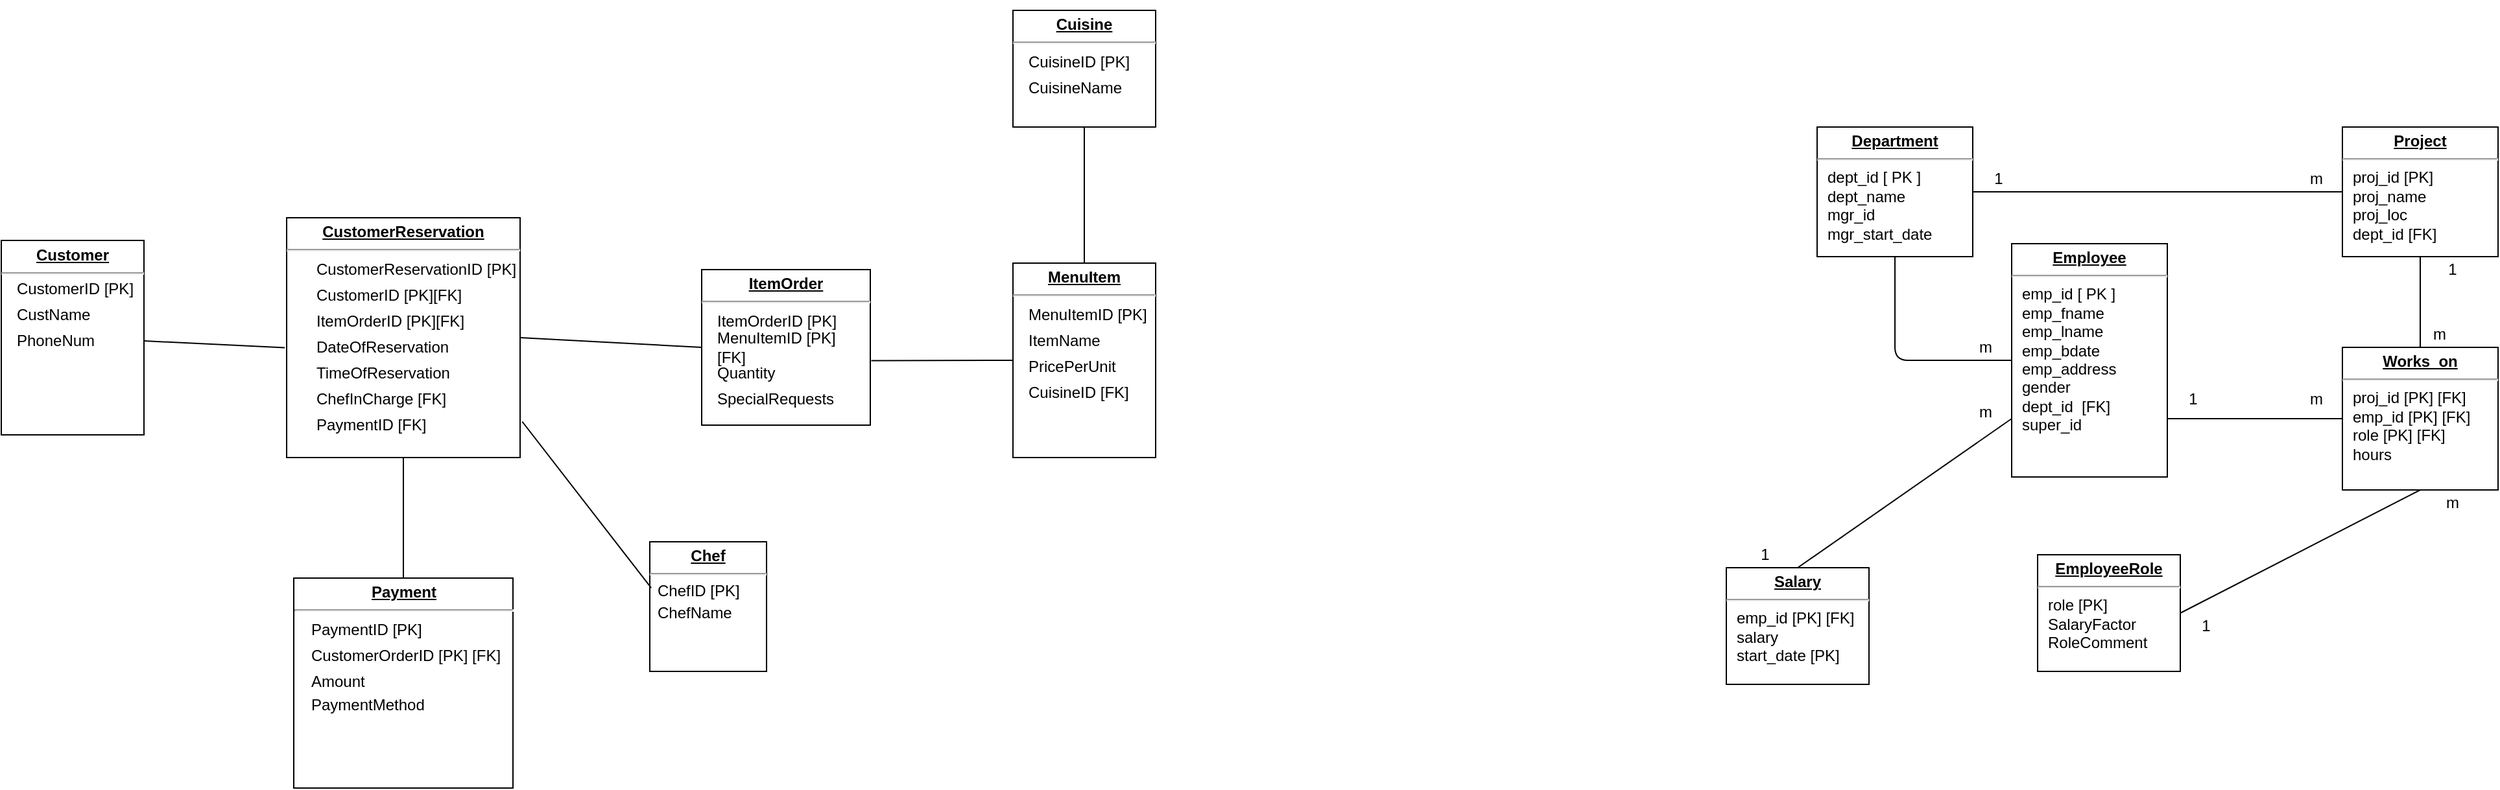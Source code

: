 <mxfile version="13.0.1" type="github">
  <diagram id="_1ddmZ8UJQTNAhh1HOOt" name="Page-1">
    <mxGraphModel dx="2908" dy="1168" grid="1" gridSize="10" guides="1" tooltips="1" connect="1" arrows="1" fold="1" page="1" pageScale="1" pageWidth="850" pageHeight="1100" math="0" shadow="0">
      <root>
        <mxCell id="0" />
        <mxCell id="1" parent="0" />
        <mxCell id="WmImGQyBANgzQe72v31L-1" value="&lt;p style=&quot;margin: 0px ; margin-top: 4px ; text-align: center ; text-decoration: underline&quot;&gt;&lt;b&gt;Employee&lt;/b&gt;&lt;br&gt;&lt;/p&gt;&lt;hr&gt;&lt;p style=&quot;margin: 0px ; margin-left: 8px&quot;&gt;emp_id [ PK ]&lt;br&gt;&lt;/p&gt;&lt;p style=&quot;margin: 0px ; margin-left: 8px&quot;&gt;emp_fname&lt;/p&gt;&lt;p style=&quot;margin: 0px ; margin-left: 8px&quot;&gt;emp_lname&lt;/p&gt;&lt;p style=&quot;margin: 0px ; margin-left: 8px&quot;&gt;emp_bdate&lt;/p&gt;&lt;p style=&quot;margin: 0px ; margin-left: 8px&quot;&gt;emp_address&lt;/p&gt;&lt;p style=&quot;margin: 0px ; margin-left: 8px&quot;&gt;gender&lt;/p&gt;&lt;p style=&quot;margin: 0px ; margin-left: 8px&quot;&gt;dept_id&amp;nbsp; [FK]&lt;br&gt;&lt;/p&gt;&lt;p style=&quot;margin: 0px ; margin-left: 8px&quot;&gt;super_id&lt;br&gt;&lt;/p&gt;" style="verticalAlign=top;align=left;overflow=fill;fontSize=12;fontFamily=Helvetica;html=1;" parent="1" vertex="1">
          <mxGeometry x="300" y="240" width="120" height="180" as="geometry" />
        </mxCell>
        <mxCell id="WmImGQyBANgzQe72v31L-2" value="&lt;p style=&quot;margin: 0px ; margin-top: 4px ; text-align: center ; text-decoration: underline&quot;&gt;&lt;b&gt;Department&lt;/b&gt;&lt;br&gt;&lt;/p&gt;&lt;hr&gt;&lt;p style=&quot;margin: 0px ; margin-left: 8px&quot;&gt;dept_id [ PK ]&lt;br&gt;&lt;/p&gt;&lt;p style=&quot;margin: 0px ; margin-left: 8px&quot;&gt;dept_name&lt;/p&gt;&lt;p style=&quot;margin: 0px ; margin-left: 8px&quot;&gt;mgr_id &lt;br&gt;&lt;/p&gt;&lt;p style=&quot;margin: 0px ; margin-left: 8px&quot;&gt;mgr_start_date&lt;br&gt;&lt;/p&gt;" style="verticalAlign=top;align=left;overflow=fill;fontSize=12;fontFamily=Helvetica;html=1;" parent="1" vertex="1">
          <mxGeometry x="150" y="150" width="120" height="100" as="geometry" />
        </mxCell>
        <mxCell id="WmImGQyBANgzQe72v31L-3" value="&lt;p style=&quot;margin: 0px ; margin-top: 4px ; text-align: center ; text-decoration: underline&quot;&gt;&lt;b&gt;Project&lt;/b&gt;&lt;br&gt;&lt;/p&gt;&lt;hr&gt;&lt;p style=&quot;margin: 0px ; margin-left: 8px&quot;&gt;proj_id [PK]&lt;br&gt;&lt;/p&gt;&lt;p style=&quot;margin: 0px ; margin-left: 8px&quot;&gt;proj_name&lt;/p&gt;&lt;p style=&quot;margin: 0px ; margin-left: 8px&quot;&gt;proj_loc&lt;/p&gt;&lt;p style=&quot;margin: 0px ; margin-left: 8px&quot;&gt;dept_id [FK]&lt;br&gt;&lt;/p&gt;" style="verticalAlign=top;align=left;overflow=fill;fontSize=12;fontFamily=Helvetica;html=1;" parent="1" vertex="1">
          <mxGeometry x="555" y="150" width="120" height="100" as="geometry" />
        </mxCell>
        <mxCell id="WmImGQyBANgzQe72v31L-4" value="&lt;p style=&quot;margin: 0px ; margin-top: 4px ; text-align: center ; text-decoration: underline&quot;&gt;&lt;b&gt;Works_on&lt;/b&gt;&lt;br&gt;&lt;/p&gt;&lt;hr&gt;&lt;p style=&quot;margin: 0px ; margin-left: 8px&quot;&gt;proj_id [PK] [FK]&lt;br&gt;&lt;/p&gt;&lt;p style=&quot;margin: 0px ; margin-left: 8px&quot;&gt;emp_id [PK] [FK]&lt;br&gt;&lt;/p&gt;&lt;p style=&quot;margin: 0px ; margin-left: 8px&quot;&gt;role [PK] [FK]&lt;br&gt;&lt;/p&gt;&lt;p style=&quot;margin: 0px ; margin-left: 8px&quot;&gt;hours&lt;br&gt;&lt;/p&gt;" style="verticalAlign=top;align=left;overflow=fill;fontSize=12;fontFamily=Helvetica;html=1;" parent="1" vertex="1">
          <mxGeometry x="555" y="320" width="120" height="110" as="geometry" />
        </mxCell>
        <mxCell id="WmImGQyBANgzQe72v31L-5" value="&lt;p style=&quot;margin: 0px ; margin-top: 4px ; text-align: center ; text-decoration: underline&quot;&gt;&lt;b&gt;Salary&lt;/b&gt;&lt;br&gt;&lt;/p&gt;&lt;hr&gt;&lt;p style=&quot;margin: 0px ; margin-left: 8px&quot;&gt;emp_id [PK] [FK]&lt;br&gt;&lt;/p&gt;&lt;p style=&quot;margin: 0px ; margin-left: 8px&quot;&gt;salary&lt;/p&gt;&lt;p style=&quot;margin: 0px ; margin-left: 8px&quot;&gt;start_date [PK]&lt;br&gt;&lt;/p&gt;" style="verticalAlign=top;align=left;overflow=fill;fontSize=12;fontFamily=Helvetica;html=1;" parent="1" vertex="1">
          <mxGeometry x="80" y="490" width="110" height="90" as="geometry" />
        </mxCell>
        <mxCell id="WmImGQyBANgzQe72v31L-10" value="&lt;p style=&quot;margin: 0px ; margin-top: 4px ; text-align: center ; text-decoration: underline&quot;&gt;&lt;b&gt;EmployeeRole&lt;/b&gt;&lt;br&gt;&lt;/p&gt;&lt;hr&gt;&lt;p style=&quot;margin: 0px ; margin-left: 8px&quot;&gt;role [PK]&lt;/p&gt;&lt;p style=&quot;margin: 0px ; margin-left: 8px&quot;&gt;SalaryFactor&lt;/p&gt;&lt;p style=&quot;margin: 0px ; margin-left: 8px&quot;&gt;RoleComment&lt;br&gt;&lt;/p&gt;&lt;p style=&quot;margin: 0px ; margin-left: 8px&quot;&gt;&lt;br&gt;&lt;/p&gt;" style="verticalAlign=top;align=left;overflow=fill;fontSize=12;fontFamily=Helvetica;html=1;" parent="1" vertex="1">
          <mxGeometry x="320" y="480" width="110" height="90" as="geometry" />
        </mxCell>
        <mxCell id="WmImGQyBANgzQe72v31L-11" value="" style="endArrow=none;html=1;exitX=0;exitY=0.5;exitDx=0;exitDy=0;entryX=0.5;entryY=1;entryDx=0;entryDy=0;" parent="1" source="WmImGQyBANgzQe72v31L-1" target="WmImGQyBANgzQe72v31L-2" edge="1">
          <mxGeometry width="50" height="50" relative="1" as="geometry">
            <mxPoint x="360" y="460" as="sourcePoint" />
            <mxPoint x="410" y="410" as="targetPoint" />
            <Array as="points">
              <mxPoint x="210" y="330" />
            </Array>
          </mxGeometry>
        </mxCell>
        <mxCell id="WmImGQyBANgzQe72v31L-12" value="" style="endArrow=none;html=1;exitX=0.5;exitY=0;exitDx=0;exitDy=0;entryX=0;entryY=0.75;entryDx=0;entryDy=0;" parent="1" source="WmImGQyBANgzQe72v31L-5" target="WmImGQyBANgzQe72v31L-1" edge="1">
          <mxGeometry width="50" height="50" relative="1" as="geometry">
            <mxPoint x="440" y="490" as="sourcePoint" />
            <mxPoint x="490" y="440" as="targetPoint" />
          </mxGeometry>
        </mxCell>
        <mxCell id="WmImGQyBANgzQe72v31L-13" value="" style="endArrow=none;html=1;entryX=0.5;entryY=0;entryDx=0;entryDy=0;exitX=0.5;exitY=1;exitDx=0;exitDy=0;" parent="1" source="WmImGQyBANgzQe72v31L-3" target="WmImGQyBANgzQe72v31L-4" edge="1">
          <mxGeometry width="50" height="50" relative="1" as="geometry">
            <mxPoint x="380" y="520" as="sourcePoint" />
            <mxPoint x="430" y="470" as="targetPoint" />
          </mxGeometry>
        </mxCell>
        <mxCell id="WmImGQyBANgzQe72v31L-14" value="" style="endArrow=none;html=1;entryX=0;entryY=0.5;entryDx=0;entryDy=0;exitX=1;exitY=0.75;exitDx=0;exitDy=0;" parent="1" source="WmImGQyBANgzQe72v31L-1" target="WmImGQyBANgzQe72v31L-4" edge="1">
          <mxGeometry width="50" height="50" relative="1" as="geometry">
            <mxPoint x="440" y="500" as="sourcePoint" />
            <mxPoint x="490" y="450" as="targetPoint" />
          </mxGeometry>
        </mxCell>
        <mxCell id="WmImGQyBANgzQe72v31L-15" value="" style="endArrow=none;html=1;entryX=0;entryY=0.5;entryDx=0;entryDy=0;exitX=1;exitY=0.5;exitDx=0;exitDy=0;" parent="1" source="WmImGQyBANgzQe72v31L-2" target="WmImGQyBANgzQe72v31L-3" edge="1">
          <mxGeometry width="50" height="50" relative="1" as="geometry">
            <mxPoint x="430" y="490" as="sourcePoint" />
            <mxPoint x="480" y="440" as="targetPoint" />
          </mxGeometry>
        </mxCell>
        <mxCell id="WmImGQyBANgzQe72v31L-16" value="" style="endArrow=none;html=1;entryX=0.5;entryY=1;entryDx=0;entryDy=0;exitX=1;exitY=0.5;exitDx=0;exitDy=0;" parent="1" source="WmImGQyBANgzQe72v31L-10" target="WmImGQyBANgzQe72v31L-4" edge="1">
          <mxGeometry width="50" height="50" relative="1" as="geometry">
            <mxPoint x="420" y="510" as="sourcePoint" />
            <mxPoint x="470" y="460" as="targetPoint" />
          </mxGeometry>
        </mxCell>
        <mxCell id="WmImGQyBANgzQe72v31L-17" value="1" style="text;html=1;strokeColor=none;fillColor=none;align=center;verticalAlign=middle;whiteSpace=wrap;rounded=0;" parent="1" vertex="1">
          <mxGeometry x="620" y="250" width="40" height="20" as="geometry" />
        </mxCell>
        <mxCell id="WmImGQyBANgzQe72v31L-18" value="m" style="text;html=1;strokeColor=none;fillColor=none;align=center;verticalAlign=middle;whiteSpace=wrap;rounded=0;" parent="1" vertex="1">
          <mxGeometry x="260" y="310" width="40" height="20" as="geometry" />
        </mxCell>
        <mxCell id="WmImGQyBANgzQe72v31L-19" value="1" style="text;html=1;strokeColor=none;fillColor=none;align=center;verticalAlign=middle;whiteSpace=wrap;rounded=0;" parent="1" vertex="1">
          <mxGeometry x="270" y="180" width="40" height="20" as="geometry" />
        </mxCell>
        <mxCell id="WmImGQyBANgzQe72v31L-20" value="m" style="text;html=1;strokeColor=none;fillColor=none;align=center;verticalAlign=middle;whiteSpace=wrap;rounded=0;" parent="1" vertex="1">
          <mxGeometry x="515" y="180" width="40" height="20" as="geometry" />
        </mxCell>
        <mxCell id="WmImGQyBANgzQe72v31L-21" value="m" style="text;html=1;strokeColor=none;fillColor=none;align=center;verticalAlign=middle;whiteSpace=wrap;rounded=0;" parent="1" vertex="1">
          <mxGeometry x="610" y="300" width="40" height="20" as="geometry" />
        </mxCell>
        <mxCell id="WmImGQyBANgzQe72v31L-22" value="1" style="text;html=1;strokeColor=none;fillColor=none;align=center;verticalAlign=middle;whiteSpace=wrap;rounded=0;" parent="1" vertex="1">
          <mxGeometry x="420" y="350" width="40" height="20" as="geometry" />
        </mxCell>
        <mxCell id="WmImGQyBANgzQe72v31L-23" value="m" style="text;html=1;strokeColor=none;fillColor=none;align=center;verticalAlign=middle;whiteSpace=wrap;rounded=0;" parent="1" vertex="1">
          <mxGeometry x="515" y="350" width="40" height="20" as="geometry" />
        </mxCell>
        <mxCell id="WmImGQyBANgzQe72v31L-24" value="1" style="text;html=1;strokeColor=none;fillColor=none;align=center;verticalAlign=middle;whiteSpace=wrap;rounded=0;" parent="1" vertex="1">
          <mxGeometry x="90" y="470" width="40" height="20" as="geometry" />
        </mxCell>
        <mxCell id="WmImGQyBANgzQe72v31L-25" value="m" style="text;html=1;strokeColor=none;fillColor=none;align=center;verticalAlign=middle;whiteSpace=wrap;rounded=0;" parent="1" vertex="1">
          <mxGeometry x="260" y="360" width="40" height="20" as="geometry" />
        </mxCell>
        <mxCell id="WmImGQyBANgzQe72v31L-27" value="1" style="text;html=1;strokeColor=none;fillColor=none;align=center;verticalAlign=middle;whiteSpace=wrap;rounded=0;" parent="1" vertex="1">
          <mxGeometry x="430" y="525" width="40" height="20" as="geometry" />
        </mxCell>
        <mxCell id="WmImGQyBANgzQe72v31L-28" value="m" style="text;html=1;strokeColor=none;fillColor=none;align=center;verticalAlign=middle;whiteSpace=wrap;rounded=0;" parent="1" vertex="1">
          <mxGeometry x="620" y="430" width="40" height="20" as="geometry" />
        </mxCell>
        <mxCell id="sIozPiCM3-K2xLX3Tk1c-1" value="&lt;p style=&quot;margin: 0px ; margin-top: 4px ; text-align: center ; text-decoration: underline&quot;&gt;&lt;b&gt;Customer&lt;/b&gt;&lt;br&gt;&lt;/p&gt;&lt;hr&gt;" style="verticalAlign=top;align=left;overflow=fill;fontSize=12;fontFamily=Helvetica;html=1;" parent="1" vertex="1">
          <mxGeometry x="-1250" y="237.5" width="110" height="150" as="geometry" />
        </mxCell>
        <mxCell id="sIozPiCM3-K2xLX3Tk1c-2" value="&lt;p style=&quot;margin: 0px ; margin-top: 4px ; text-align: center ; text-decoration: underline&quot;&gt;&lt;b&gt;CustomerReservation&lt;/b&gt;&lt;br&gt;&lt;/p&gt;&lt;hr&gt;" style="verticalAlign=top;align=left;overflow=fill;fontSize=12;fontFamily=Helvetica;html=1;" parent="1" vertex="1">
          <mxGeometry x="-1030" y="220" width="180" height="185" as="geometry" />
        </mxCell>
        <mxCell id="kG4d6YTsYBNChkI-Tu_W-1" value="&lt;p style=&quot;margin: 0px ; margin-top: 4px ; text-align: center ; text-decoration: underline&quot;&gt;&lt;b&gt;ItemOrder&lt;/b&gt;&lt;br&gt;&lt;/p&gt;&lt;hr&gt;" style="verticalAlign=top;align=left;overflow=fill;fontSize=12;fontFamily=Helvetica;html=1;" vertex="1" parent="1">
          <mxGeometry x="-710" y="260" width="130" height="120" as="geometry" />
        </mxCell>
        <mxCell id="kG4d6YTsYBNChkI-Tu_W-2" value="&lt;p style=&quot;margin: 0px ; margin-top: 4px ; text-align: center ; text-decoration: underline&quot;&gt;&lt;b&gt;MenuItem&lt;/b&gt;&lt;br&gt;&lt;/p&gt;&lt;hr&gt;" style="verticalAlign=top;align=left;overflow=fill;fontSize=12;fontFamily=Helvetica;html=1;" vertex="1" parent="1">
          <mxGeometry x="-470" y="255" width="110" height="150" as="geometry" />
        </mxCell>
        <mxCell id="kG4d6YTsYBNChkI-Tu_W-3" value="&lt;p style=&quot;margin: 0px ; margin-top: 4px ; text-align: center ; text-decoration: underline&quot;&gt;&lt;b&gt;Cuisine&lt;/b&gt;&lt;br&gt;&lt;/p&gt;&lt;hr&gt;" style="verticalAlign=top;align=left;overflow=fill;fontSize=12;fontFamily=Helvetica;html=1;" vertex="1" parent="1">
          <mxGeometry x="-470" y="60" width="110" height="90" as="geometry" />
        </mxCell>
        <mxCell id="kG4d6YTsYBNChkI-Tu_W-4" value="&lt;p style=&quot;margin: 0px ; margin-top: 4px ; text-align: center ; text-decoration: underline&quot;&gt;&lt;b&gt;Payment&lt;/b&gt;&lt;br&gt;&lt;/p&gt;&lt;hr&gt;" style="verticalAlign=top;align=left;overflow=fill;fontSize=12;fontFamily=Helvetica;html=1;" vertex="1" parent="1">
          <mxGeometry x="-1024.5" y="498" width="169" height="162" as="geometry" />
        </mxCell>
        <mxCell id="kG4d6YTsYBNChkI-Tu_W-32" value="&amp;nbsp;" style="text;html=1;align=center;verticalAlign=middle;resizable=0;points=[];autosize=1;" vertex="1" parent="kG4d6YTsYBNChkI-Tu_W-4">
          <mxGeometry x="52.812" y="45" width="20" height="20" as="geometry" />
        </mxCell>
        <mxCell id="kG4d6YTsYBNChkI-Tu_W-39" value="PaymentID [PK]" style="text;html=1;strokeColor=none;fillColor=none;align=left;verticalAlign=middle;whiteSpace=wrap;rounded=0;" vertex="1" parent="kG4d6YTsYBNChkI-Tu_W-4">
          <mxGeometry x="11.736" y="29" width="152.569" height="21" as="geometry" />
        </mxCell>
        <mxCell id="kG4d6YTsYBNChkI-Tu_W-47" value="CustomerOrderID [PK] [FK]" style="text;html=1;strokeColor=none;fillColor=none;align=left;verticalAlign=middle;whiteSpace=wrap;rounded=0;" vertex="1" parent="kG4d6YTsYBNChkI-Tu_W-4">
          <mxGeometry x="11.736" y="50.0" width="152.569" height="20.96" as="geometry" />
        </mxCell>
        <mxCell id="kG4d6YTsYBNChkI-Tu_W-46" value="Amount" style="text;html=1;strokeColor=none;fillColor=none;align=left;verticalAlign=middle;whiteSpace=wrap;rounded=0;" vertex="1" parent="kG4d6YTsYBNChkI-Tu_W-4">
          <mxGeometry x="11.736" y="70.96" width="152.569" height="18" as="geometry" />
        </mxCell>
        <mxCell id="kG4d6YTsYBNChkI-Tu_W-54" value="PaymentMethod" style="text;html=1;strokeColor=none;fillColor=none;align=left;verticalAlign=middle;whiteSpace=wrap;rounded=0;" vertex="1" parent="kG4d6YTsYBNChkI-Tu_W-4">
          <mxGeometry x="11.736" y="88.96" width="152.569" height="18" as="geometry" />
        </mxCell>
        <mxCell id="kG4d6YTsYBNChkI-Tu_W-6" value="&lt;div align=&quot;left&quot;&gt;CustomerID [PK]&lt;/div&gt;" style="text;html=1;strokeColor=none;fillColor=none;align=left;verticalAlign=middle;whiteSpace=wrap;rounded=0;" vertex="1" parent="1">
          <mxGeometry x="-1240" y="265" width="100" height="20" as="geometry" />
        </mxCell>
        <mxCell id="kG4d6YTsYBNChkI-Tu_W-9" value="CustName" style="text;html=1;strokeColor=none;fillColor=none;align=left;verticalAlign=middle;whiteSpace=wrap;rounded=0;" vertex="1" parent="1">
          <mxGeometry x="-1240" y="285" width="100" height="20" as="geometry" />
        </mxCell>
        <mxCell id="kG4d6YTsYBNChkI-Tu_W-10" value="PhoneNum" style="text;html=1;strokeColor=none;fillColor=none;align=left;verticalAlign=middle;whiteSpace=wrap;rounded=0;" vertex="1" parent="1">
          <mxGeometry x="-1240" y="305" width="100" height="20" as="geometry" />
        </mxCell>
        <mxCell id="kG4d6YTsYBNChkI-Tu_W-13" value="&lt;div align=&quot;left&quot;&gt;CustomerReservationID [PK]&lt;/div&gt;" style="text;html=1;strokeColor=none;fillColor=none;align=left;verticalAlign=middle;whiteSpace=wrap;rounded=0;" vertex="1" parent="1">
          <mxGeometry x="-1009.5" y="250" width="160" height="20" as="geometry" />
        </mxCell>
        <mxCell id="kG4d6YTsYBNChkI-Tu_W-14" value="&amp;nbsp;" style="text;html=1;align=center;verticalAlign=middle;resizable=0;points=[];autosize=1;" vertex="1" parent="1">
          <mxGeometry x="-574" y="490" width="20" height="20" as="geometry" />
        </mxCell>
        <mxCell id="kG4d6YTsYBNChkI-Tu_W-15" value="CustomerID [PK][FK]" style="text;html=1;strokeColor=none;fillColor=none;align=left;verticalAlign=middle;whiteSpace=wrap;rounded=0;" vertex="1" parent="1">
          <mxGeometry x="-1009.5" y="270" width="130" height="20" as="geometry" />
        </mxCell>
        <mxCell id="kG4d6YTsYBNChkI-Tu_W-16" value="&lt;div align=&quot;left&quot;&gt;MenuItemID [PK]&lt;br&gt;&lt;/div&gt;" style="text;html=1;strokeColor=none;fillColor=none;align=left;verticalAlign=middle;whiteSpace=wrap;rounded=0;" vertex="1" parent="1">
          <mxGeometry x="-460" y="285" width="130" height="20" as="geometry" />
        </mxCell>
        <mxCell id="kG4d6YTsYBNChkI-Tu_W-18" value="ItemName" style="text;html=1;strokeColor=none;fillColor=none;align=left;verticalAlign=middle;whiteSpace=wrap;rounded=0;" vertex="1" parent="1">
          <mxGeometry x="-460" y="305" width="130" height="20" as="geometry" />
        </mxCell>
        <mxCell id="kG4d6YTsYBNChkI-Tu_W-19" value="ItemOrderID [PK]" style="text;html=1;strokeColor=none;fillColor=none;align=left;verticalAlign=middle;whiteSpace=wrap;rounded=0;" vertex="1" parent="1">
          <mxGeometry x="-700" y="290" width="130" height="20" as="geometry" />
        </mxCell>
        <mxCell id="kG4d6YTsYBNChkI-Tu_W-20" value="MenuItemID [PK][FK]" style="text;html=1;strokeColor=none;fillColor=none;align=left;verticalAlign=middle;whiteSpace=wrap;rounded=0;" vertex="1" parent="1">
          <mxGeometry x="-700" y="310" width="110" height="20" as="geometry" />
        </mxCell>
        <mxCell id="kG4d6YTsYBNChkI-Tu_W-21" value="&amp;nbsp; " style="text;html=1;align=center;verticalAlign=middle;resizable=0;points=[];autosize=1;" vertex="1" parent="1">
          <mxGeometry x="-220" y="588" width="20" height="20" as="geometry" />
        </mxCell>
        <mxCell id="kG4d6YTsYBNChkI-Tu_W-22" value="Quantity" style="text;html=1;strokeColor=none;fillColor=none;align=left;verticalAlign=middle;whiteSpace=wrap;rounded=0;" vertex="1" parent="1">
          <mxGeometry x="-700" y="330" width="130" height="20" as="geometry" />
        </mxCell>
        <mxCell id="kG4d6YTsYBNChkI-Tu_W-23" value="ItemOrderID [PK][FK]" style="text;html=1;strokeColor=none;fillColor=none;align=left;verticalAlign=middle;whiteSpace=wrap;rounded=0;" vertex="1" parent="1">
          <mxGeometry x="-1009.5" y="290" width="130" height="20" as="geometry" />
        </mxCell>
        <mxCell id="kG4d6YTsYBNChkI-Tu_W-24" value="PricePerUnit" style="text;html=1;strokeColor=none;fillColor=none;align=left;verticalAlign=middle;whiteSpace=wrap;rounded=0;" vertex="1" parent="1">
          <mxGeometry x="-460" y="325" width="130" height="20" as="geometry" />
        </mxCell>
        <mxCell id="kG4d6YTsYBNChkI-Tu_W-25" value="CuisineID [FK]" style="text;html=1;strokeColor=none;fillColor=none;align=left;verticalAlign=middle;whiteSpace=wrap;rounded=0;" vertex="1" parent="1">
          <mxGeometry x="-460" y="345" width="130" height="20" as="geometry" />
        </mxCell>
        <mxCell id="kG4d6YTsYBNChkI-Tu_W-28" value="SpecialRequests" style="text;html=1;strokeColor=none;fillColor=none;align=left;verticalAlign=middle;whiteSpace=wrap;rounded=0;" vertex="1" parent="1">
          <mxGeometry x="-700" y="350" width="130" height="20" as="geometry" />
        </mxCell>
        <mxCell id="kG4d6YTsYBNChkI-Tu_W-29" value="CuisineID [PK]" style="text;html=1;strokeColor=none;fillColor=none;align=left;verticalAlign=middle;whiteSpace=wrap;rounded=0;" vertex="1" parent="1">
          <mxGeometry x="-460" y="90" width="130" height="20" as="geometry" />
        </mxCell>
        <mxCell id="kG4d6YTsYBNChkI-Tu_W-30" value="CuisineName" style="text;html=1;strokeColor=none;fillColor=none;align=left;verticalAlign=middle;whiteSpace=wrap;rounded=0;" vertex="1" parent="1">
          <mxGeometry x="-460" y="110" width="130" height="20" as="geometry" />
        </mxCell>
        <mxCell id="kG4d6YTsYBNChkI-Tu_W-33" value="&amp;nbsp;" style="text;html=1;align=center;verticalAlign=middle;resizable=0;points=[];autosize=1;" vertex="1" parent="1">
          <mxGeometry x="-679" y="153" width="20" height="20" as="geometry" />
        </mxCell>
        <mxCell id="kG4d6YTsYBNChkI-Tu_W-34" value="" style="endArrow=none;html=1;entryX=0.5;entryY=1;entryDx=0;entryDy=0;exitX=0.5;exitY=0;exitDx=0;exitDy=0;" edge="1" parent="1" source="kG4d6YTsYBNChkI-Tu_W-2" target="kG4d6YTsYBNChkI-Tu_W-3">
          <mxGeometry width="50" height="50" relative="1" as="geometry">
            <mxPoint x="-420" y="240" as="sourcePoint" />
            <mxPoint x="-370" y="190" as="targetPoint" />
          </mxGeometry>
        </mxCell>
        <mxCell id="kG4d6YTsYBNChkI-Tu_W-35" value="" style="endArrow=none;html=1;entryX=0;entryY=0.5;entryDx=0;entryDy=0;exitX=1.006;exitY=0.585;exitDx=0;exitDy=0;exitPerimeter=0;" edge="1" parent="1" source="kG4d6YTsYBNChkI-Tu_W-1" target="kG4d6YTsYBNChkI-Tu_W-2">
          <mxGeometry width="50" height="50" relative="1" as="geometry">
            <mxPoint x="-600" y="510" as="sourcePoint" />
            <mxPoint x="-550" y="460" as="targetPoint" />
          </mxGeometry>
        </mxCell>
        <mxCell id="kG4d6YTsYBNChkI-Tu_W-36" value="" style="endArrow=none;html=1;entryX=0;entryY=0.5;entryDx=0;entryDy=0;exitX=1;exitY=0.5;exitDx=0;exitDy=0;" edge="1" parent="1" source="sIozPiCM3-K2xLX3Tk1c-2" target="kG4d6YTsYBNChkI-Tu_W-1">
          <mxGeometry width="50" height="50" relative="1" as="geometry">
            <mxPoint x="-810" y="410" as="sourcePoint" />
            <mxPoint x="-760" y="360" as="targetPoint" />
          </mxGeometry>
        </mxCell>
        <mxCell id="kG4d6YTsYBNChkI-Tu_W-37" value="" style="endArrow=none;html=1;entryX=-0.008;entryY=0.542;entryDx=0;entryDy=0;entryPerimeter=0;exitX=1;exitY=0.5;exitDx=0;exitDy=0;" edge="1" parent="1" source="kG4d6YTsYBNChkI-Tu_W-10" target="sIozPiCM3-K2xLX3Tk1c-2">
          <mxGeometry width="50" height="50" relative="1" as="geometry">
            <mxPoint x="-1070" y="320" as="sourcePoint" />
            <mxPoint x="-1060" y="340" as="targetPoint" />
          </mxGeometry>
        </mxCell>
        <mxCell id="kG4d6YTsYBNChkI-Tu_W-56" value="" style="endArrow=none;html=1;entryX=0.5;entryY=1;entryDx=0;entryDy=0;exitX=0.5;exitY=0;exitDx=0;exitDy=0;" edge="1" parent="1" source="kG4d6YTsYBNChkI-Tu_W-4" target="sIozPiCM3-K2xLX3Tk1c-2">
          <mxGeometry width="50" height="50" relative="1" as="geometry">
            <mxPoint x="-1100" y="550" as="sourcePoint" />
            <mxPoint x="-1050" y="500" as="targetPoint" />
          </mxGeometry>
        </mxCell>
        <mxCell id="kG4d6YTsYBNChkI-Tu_W-58" value="&amp;nbsp; " style="text;html=1;align=center;verticalAlign=middle;resizable=0;points=[];autosize=1;" vertex="1" parent="1">
          <mxGeometry x="-734" y="442" width="20" height="20" as="geometry" />
        </mxCell>
        <mxCell id="kG4d6YTsYBNChkI-Tu_W-59" value="DateOfReservation" style="text;html=1;strokeColor=none;fillColor=none;align=left;verticalAlign=middle;whiteSpace=wrap;rounded=0;" vertex="1" parent="1">
          <mxGeometry x="-1009.5" y="310" width="130" height="20" as="geometry" />
        </mxCell>
        <mxCell id="kG4d6YTsYBNChkI-Tu_W-60" value="TimeOfReservation" style="text;html=1;strokeColor=none;fillColor=none;align=left;verticalAlign=middle;whiteSpace=wrap;rounded=0;" vertex="1" parent="1">
          <mxGeometry x="-1009.5" y="330" width="130" height="20" as="geometry" />
        </mxCell>
        <mxCell id="kG4d6YTsYBNChkI-Tu_W-61" value="ChefInCharge [FK]" style="text;html=1;strokeColor=none;fillColor=none;align=left;verticalAlign=middle;whiteSpace=wrap;rounded=0;" vertex="1" parent="1">
          <mxGeometry x="-1009.5" y="350" width="130" height="20" as="geometry" />
        </mxCell>
        <mxCell id="kG4d6YTsYBNChkI-Tu_W-68" value="&lt;p style=&quot;margin: 0px ; margin-top: 4px ; text-align: center ; text-decoration: underline&quot;&gt;&lt;b&gt;Chef&lt;/b&gt;&lt;br&gt;&lt;/p&gt;&lt;hr&gt;" style="verticalAlign=top;align=left;overflow=fill;fontSize=12;fontFamily=Helvetica;html=1;" vertex="1" parent="1">
          <mxGeometry x="-750" y="470" width="90" height="100" as="geometry" />
        </mxCell>
        <mxCell id="kG4d6YTsYBNChkI-Tu_W-69" value="&amp;nbsp;" style="text;html=1;align=center;verticalAlign=middle;resizable=0;points=[];autosize=1;" vertex="1" parent="kG4d6YTsYBNChkI-Tu_W-68">
          <mxGeometry x="28.125" y="27.778" width="20" height="20" as="geometry" />
        </mxCell>
        <mxCell id="kG4d6YTsYBNChkI-Tu_W-70" value="ChefID [PK]" style="text;html=1;strokeColor=none;fillColor=none;align=left;verticalAlign=middle;whiteSpace=wrap;rounded=0;" vertex="1" parent="kG4d6YTsYBNChkI-Tu_W-68">
          <mxGeometry x="4.375" y="31.301" width="81.25" height="12.963" as="geometry" />
        </mxCell>
        <mxCell id="kG4d6YTsYBNChkI-Tu_W-71" value="ChefName" style="text;html=1;strokeColor=none;fillColor=none;align=left;verticalAlign=middle;whiteSpace=wrap;rounded=0;" vertex="1" parent="kG4d6YTsYBNChkI-Tu_W-68">
          <mxGeometry x="4.379" y="48.631" width="81.25" height="12.938" as="geometry" />
        </mxCell>
        <mxCell id="kG4d6YTsYBNChkI-Tu_W-79" value="" style="endArrow=none;html=1;entryX=0.012;entryY=0.356;entryDx=0;entryDy=0;entryPerimeter=0;exitX=1.009;exitY=0.85;exitDx=0;exitDy=0;exitPerimeter=0;" edge="1" parent="1" source="sIozPiCM3-K2xLX3Tk1c-2" target="kG4d6YTsYBNChkI-Tu_W-68">
          <mxGeometry width="50" height="50" relative="1" as="geometry">
            <mxPoint x="-844" y="369" as="sourcePoint" />
            <mxPoint x="-500" y="480" as="targetPoint" />
          </mxGeometry>
        </mxCell>
        <mxCell id="kG4d6YTsYBNChkI-Tu_W-82" value="&amp;nbsp;" style="text;html=1;align=center;verticalAlign=middle;resizable=0;points=[];autosize=1;" vertex="1" parent="1">
          <mxGeometry x="-1091" y="452" width="20" height="20" as="geometry" />
        </mxCell>
        <mxCell id="kG4d6YTsYBNChkI-Tu_W-83" value="PaymentID [FK]" style="text;html=1;strokeColor=none;fillColor=none;align=left;verticalAlign=middle;whiteSpace=wrap;rounded=0;" vertex="1" parent="1">
          <mxGeometry x="-1009.5" y="370" width="130" height="20" as="geometry" />
        </mxCell>
        <mxCell id="kG4d6YTsYBNChkI-Tu_W-85" value="&amp;nbsp;" style="text;html=1;align=center;verticalAlign=middle;resizable=0;points=[];autosize=1;" vertex="1" parent="1">
          <mxGeometry x="-730" y="52" width="20" height="20" as="geometry" />
        </mxCell>
        <mxCell id="kG4d6YTsYBNChkI-Tu_W-86" value="&amp;nbsp;&amp;nbsp; " style="text;html=1;align=center;verticalAlign=middle;resizable=0;points=[];autosize=1;" vertex="1" parent="1">
          <mxGeometry x="-470" y="558" width="20" height="20" as="geometry" />
        </mxCell>
      </root>
    </mxGraphModel>
  </diagram>
</mxfile>
